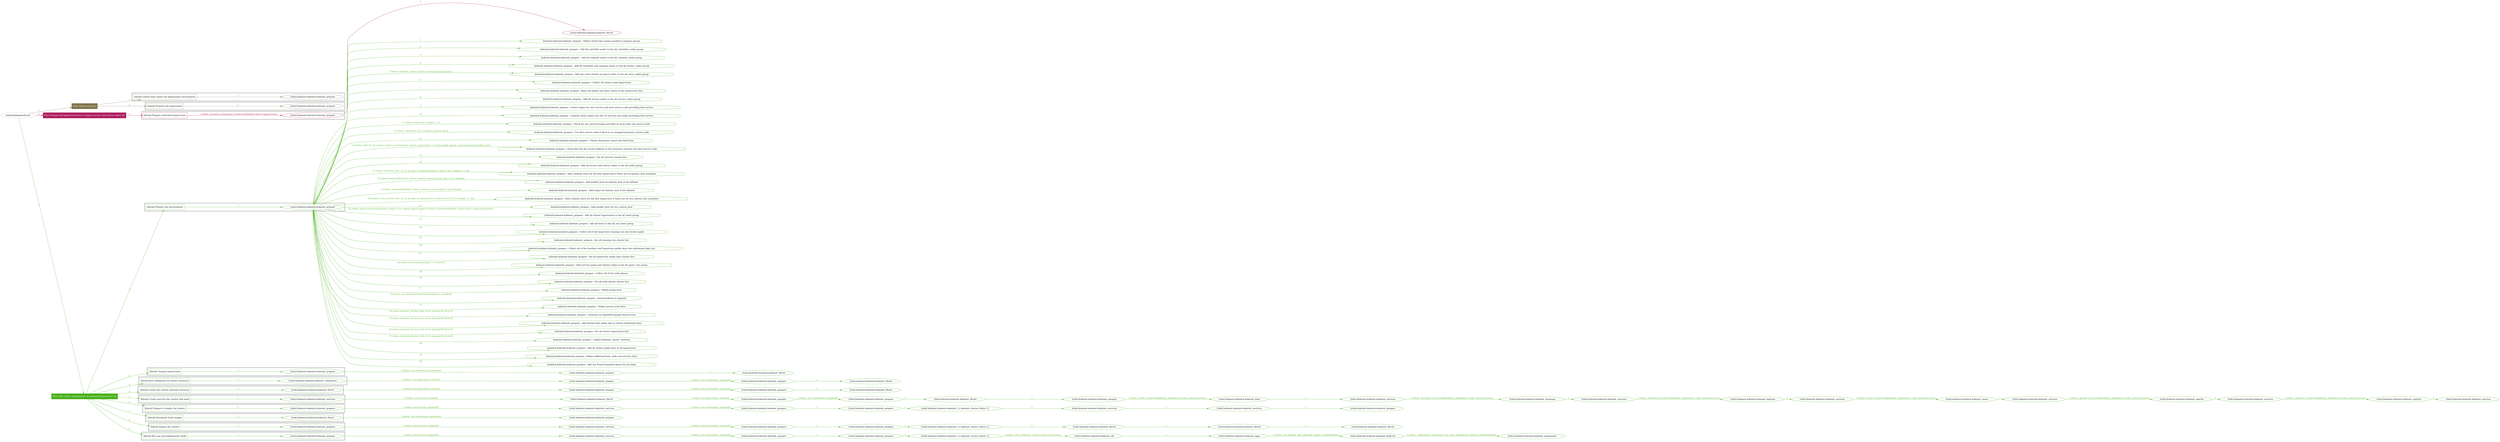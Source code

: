 digraph {
	graph [concentrate=true ordering=in rankdir=LR ratio=fill]
	edge [esep=5 sep=10]
	"kubeinit/playbook.yml" [id=root_node style=dotted]
	play_dcdd628c [label="Play: Initial setup (1)" color="#80754c" fontcolor="#ffffff" id=play_dcdd628c shape=box style=filled tooltip=localhost]
	"kubeinit/playbook.yml" -> play_dcdd628c [label="1 " color="#80754c" fontcolor="#80754c" id=edge_66a5ddce labeltooltip="1 " tooltip="1 "]
	subgraph "kubeinit.kubeinit.kubeinit_prepare" {
		role_a33c46c7 [label="[role] kubeinit.kubeinit.kubeinit_prepare" color="#80754c" id=role_a33c46c7 tooltip="kubeinit.kubeinit.kubeinit_prepare"]
	}
	subgraph "kubeinit.kubeinit.kubeinit_prepare" {
		role_0c785e94 [label="[role] kubeinit.kubeinit.kubeinit_prepare" color="#80754c" id=role_0c785e94 tooltip="kubeinit.kubeinit.kubeinit_prepare"]
	}
	subgraph "Play: Initial setup (1)" {
		play_dcdd628c -> block_cca35cfe [label=1 color="#80754c" fontcolor="#80754c" id=edge_d2448743 labeltooltip=1 tooltip=1]
		subgraph cluster_block_cca35cfe {
			block_cca35cfe [label="[block] Gather facts about the deployment environment" color="#80754c" id=block_cca35cfe labeltooltip="Gather facts about the deployment environment" shape=box tooltip="Gather facts about the deployment environment"]
			block_cca35cfe -> role_a33c46c7 [label="1 " color="#80754c" fontcolor="#80754c" id=edge_255426d6 labeltooltip="1 " tooltip="1 "]
		}
		play_dcdd628c -> block_a2a7bdd0 [label=2 color="#80754c" fontcolor="#80754c" id=edge_4f6fa334 labeltooltip=2 tooltip=2]
		subgraph cluster_block_a2a7bdd0 {
			block_a2a7bdd0 [label="[block] Prepare the hypervisors" color="#80754c" id=block_a2a7bdd0 labeltooltip="Prepare the hypervisors" shape=box tooltip="Prepare the hypervisors"]
			block_a2a7bdd0 -> role_0c785e94 [label="1 " color="#80754c" fontcolor="#80754c" id=edge_b4776a0e labeltooltip="1 " tooltip="1 "]
		}
	}
	play_3dab8f08 [label="Play: Prepare all hypervisor hosts to deploy service and cluster nodes (0)" color="#ad1f60" fontcolor="#ffffff" id=play_3dab8f08 shape=box style=filled tooltip="Play: Prepare all hypervisor hosts to deploy service and cluster nodes (0)"]
	"kubeinit/playbook.yml" -> play_3dab8f08 [label="2 " color="#ad1f60" fontcolor="#ad1f60" id=edge_dde4b1e1 labeltooltip="2 " tooltip="2 "]
	subgraph "kubeinit.kubeinit.kubeinit_libvirt" {
		role_0b955f4f [label="[role] kubeinit.kubeinit.kubeinit_libvirt" color="#ad1f60" id=role_0b955f4f tooltip="kubeinit.kubeinit.kubeinit_libvirt"]
	}
	subgraph "kubeinit.kubeinit.kubeinit_prepare" {
		role_7b2791ff [label="[role] kubeinit.kubeinit.kubeinit_prepare" color="#ad1f60" id=role_7b2791ff tooltip="kubeinit.kubeinit.kubeinit_prepare"]
		role_7b2791ff -> role_0b955f4f [label="1 " color="#ad1f60" fontcolor="#ad1f60" id=edge_599f781a labeltooltip="1 " tooltip="1 "]
	}
	subgraph "Play: Prepare all hypervisor hosts to deploy service and cluster nodes (0)" {
		play_3dab8f08 -> block_3e6c2fcc [label=1 color="#ad1f60" fontcolor="#ad1f60" id=edge_a3a2afa4 labeltooltip=1 tooltip=1]
		subgraph cluster_block_3e6c2fcc {
			block_3e6c2fcc [label="[block] Prepare individual hypervisors" color="#ad1f60" id=block_3e6c2fcc labeltooltip="Prepare individual hypervisors" shape=box tooltip="Prepare individual hypervisors"]
			block_3e6c2fcc -> role_7b2791ff [label="1 [when: inventory_hostname in hostvars['kubeinit-facts'].hypervisors]" color="#ad1f60" fontcolor="#ad1f60" id=edge_c8b4cb9d labeltooltip="1 [when: inventory_hostname in hostvars['kubeinit-facts'].hypervisors]" tooltip="1 [when: inventory_hostname in hostvars['kubeinit-facts'].hypervisors]"]
		}
	}
	play_48b4b003 [label="Play: Run cluster deployment on prepared hypervisors (1)" color="#49b11b" fontcolor="#ffffff" id=play_48b4b003 shape=box style=filled tooltip=localhost]
	"kubeinit/playbook.yml" -> play_48b4b003 [label="3 " color="#49b11b" fontcolor="#49b11b" id=edge_bbe6ecb4 labeltooltip="3 " tooltip="3 "]
	subgraph "kubeinit.kubeinit.kubeinit_prepare" {
		role_3467a27b [label="[role] kubeinit.kubeinit.kubeinit_prepare" color="#49b11b" id=role_3467a27b tooltip="kubeinit.kubeinit.kubeinit_prepare"]
		task_be775d41 [label="kubeinit.kubeinit.kubeinit_prepare : Define cluster fact names needed to prepare groups" color="#49b11b" id=task_be775d41 shape=octagon tooltip="kubeinit.kubeinit.kubeinit_prepare : Define cluster fact names needed to prepare groups"]
		role_3467a27b -> task_be775d41 [label="1 " color="#49b11b" fontcolor="#49b11b" id=edge_9d33d0b6 labeltooltip="1 " tooltip="1 "]
		task_080dca58 [label="kubeinit.kubeinit.kubeinit_prepare : Add all controller nodes to the all_controller_nodes group" color="#49b11b" id=task_080dca58 shape=octagon tooltip="kubeinit.kubeinit.kubeinit_prepare : Add all controller nodes to the all_controller_nodes group"]
		role_3467a27b -> task_080dca58 [label="2 " color="#49b11b" fontcolor="#49b11b" id=edge_0a0da0d2 labeltooltip="2 " tooltip="2 "]
		task_48c9b032 [label="kubeinit.kubeinit.kubeinit_prepare : Add all compute nodes to the all_compute_nodes group" color="#49b11b" id=task_48c9b032 shape=octagon tooltip="kubeinit.kubeinit.kubeinit_prepare : Add all compute nodes to the all_compute_nodes group"]
		role_3467a27b -> task_48c9b032 [label="3 " color="#49b11b" fontcolor="#49b11b" id=edge_69bf6318 labeltooltip="3 " tooltip="3 "]
		task_2d8eb40b [label="kubeinit.kubeinit.kubeinit_prepare : Add all controller and compute nodes to the all_cluster_nodes group" color="#49b11b" id=task_2d8eb40b shape=octagon tooltip="kubeinit.kubeinit.kubeinit_prepare : Add all controller and compute nodes to the all_cluster_nodes group"]
		role_3467a27b -> task_2d8eb40b [label="4 " color="#49b11b" fontcolor="#49b11b" id=edge_e7933e10 labeltooltip="4 " tooltip="4 "]
		task_67c2e984 [label="kubeinit.kubeinit.kubeinit_prepare : Add any extra cluster vm guest nodes to the all_extra_nodes group" color="#49b11b" id=task_67c2e984 shape=octagon tooltip="kubeinit.kubeinit.kubeinit_prepare : Add any extra cluster vm guest nodes to the all_extra_nodes group"]
		role_3467a27b -> task_67c2e984 [label="5 [when: kubeinit_cluster_distro in hostvars[item].distro]" color="#49b11b" fontcolor="#49b11b" id=edge_41c36464 labeltooltip="5 [when: kubeinit_cluster_distro in hostvars[item].distro]" tooltip="5 [when: kubeinit_cluster_distro in hostvars[item].distro]"]
		task_215b2009 [label="kubeinit.kubeinit.kubeinit_prepare : Collect all cluster node hypervisors" color="#49b11b" id=task_215b2009 shape=octagon tooltip="kubeinit.kubeinit.kubeinit_prepare : Collect all cluster node hypervisors"]
		role_3467a27b -> task_215b2009 [label="6 " color="#49b11b" fontcolor="#49b11b" id=edge_9d6e997a labeltooltip="6 " tooltip="6 "]
		task_012c35e1 [label="kubeinit.kubeinit.kubeinit_prepare : Show the before and after values of the hypervisors fact" color="#49b11b" id=task_012c35e1 shape=octagon tooltip="kubeinit.kubeinit.kubeinit_prepare : Show the before and after values of the hypervisors fact"]
		role_3467a27b -> task_012c35e1 [label="7 " color="#49b11b" fontcolor="#49b11b" id=edge_5bb3b86f labeltooltip="7 " tooltip="7 "]
		task_bf0be96f [label="kubeinit.kubeinit.kubeinit_prepare : Add all service nodes to the all_service_nodes group" color="#49b11b" id=task_bf0be96f shape=octagon tooltip="kubeinit.kubeinit.kubeinit_prepare : Add all service nodes to the all_service_nodes group"]
		role_3467a27b -> task_bf0be96f [label="8 " color="#49b11b" fontcolor="#49b11b" id=edge_7aadfbe7 labeltooltip="8 " tooltip="8 "]
		task_0ec02383 [label="kubeinit.kubeinit.kubeinit_prepare : Create tuples for each service and each service node providing that service" color="#49b11b" id=task_0ec02383 shape=octagon tooltip="kubeinit.kubeinit.kubeinit_prepare : Create tuples for each service and each service node providing that service"]
		role_3467a27b -> task_0ec02383 [label="9 " color="#49b11b" fontcolor="#49b11b" id=edge_53e370b0 labeltooltip="9 " tooltip="9 "]
		task_a6dee840 [label="kubeinit.kubeinit.kubeinit_prepare : Combine those tuples into dict of services and nodes providing that service" color="#49b11b" id=task_a6dee840 shape=octagon tooltip="kubeinit.kubeinit.kubeinit_prepare : Combine those tuples into dict of services and nodes providing that service"]
		role_3467a27b -> task_a6dee840 [label="10 " color="#49b11b" fontcolor="#49b11b" id=edge_1c5dcc54 labeltooltip="10 " tooltip="10 "]
		task_80617392 [label="kubeinit.kubeinit.kubeinit_prepare : Check for any services being provided on more than one service node" color="#49b11b" id=task_80617392 shape=octagon tooltip="kubeinit.kubeinit.kubeinit_prepare : Check for any services being provided on more than one service node"]
		role_3467a27b -> task_80617392 [label="11 [when: item.value | length > 1]" color="#49b11b" fontcolor="#49b11b" id=edge_322d5b8d labeltooltip="11 [when: item.value | length > 1]" tooltip="11 [when: item.value | length > 1]"]
		task_3bd2c963 [label="kubeinit.kubeinit.kubeinit_prepare : Use first service node if there is no assigned provision service node" color="#49b11b" id=task_3bd2c963 shape=octagon tooltip="kubeinit.kubeinit.kubeinit_prepare : Use first service node if there is no assigned provision service node"]
		role_3467a27b -> task_3bd2c963 [label="12 [when: 'provision' not in cluster_services_dict]" color="#49b11b" fontcolor="#49b11b" id=edge_88941b56 labeltooltip="12 [when: 'provision' not in cluster_services_dict]" tooltip="12 [when: 'provision' not in cluster_services_dict]"]
		task_6767fbed [label="kubeinit.kubeinit.kubeinit_prepare : Flatten dictionary values into final form" color="#49b11b" id=task_6767fbed shape=octagon tooltip="kubeinit.kubeinit.kubeinit_prepare : Flatten dictionary values into final form"]
		role_3467a27b -> task_6767fbed [label="13 " color="#49b11b" fontcolor="#49b11b" id=edge_1f4a35e7 labeltooltip="13 " tooltip="13 "]
		task_bef728f0 [label="kubeinit.kubeinit.kubeinit_prepare : Check that the dns server address in the inventory matches the bind service node" color="#49b11b" id=task_bef728f0 shape=octagon tooltip="kubeinit.kubeinit.kubeinit_prepare : Check that the dns server address in the inventory matches the bind service node"]
		role_3467a27b -> task_bef728f0 [label="14 [when: 'bind' in all_cluster_services and kubeinit_cluster_nameserver != hostvars[all_cluster_services['bind']].ansible_host]" color="#49b11b" fontcolor="#49b11b" id=edge_9f1208a9 labeltooltip="14 [when: 'bind' in all_cluster_services and kubeinit_cluster_nameserver != hostvars[all_cluster_services['bind']].ansible_host]" tooltip="14 [when: 'bind' in all_cluster_services and kubeinit_cluster_nameserver != hostvars[all_cluster_services['bind']].ansible_host]"]
		task_a9e8a3c9 [label="kubeinit.kubeinit.kubeinit_prepare : Set all services cluster fact" color="#49b11b" id=task_a9e8a3c9 shape=octagon tooltip="kubeinit.kubeinit.kubeinit_prepare : Set all services cluster fact"]
		role_3467a27b -> task_a9e8a3c9 [label="15 " color="#49b11b" fontcolor="#49b11b" id=edge_41f0752e labeltooltip="15 " tooltip="15 "]
		task_c615449f [label="kubeinit.kubeinit.kubeinit_prepare : Add all service and cluster nodes to the all_nodes group" color="#49b11b" id=task_c615449f shape=octagon tooltip="kubeinit.kubeinit.kubeinit_prepare : Add all service and cluster nodes to the all_nodes group"]
		role_3467a27b -> task_c615449f [label="16 " color="#49b11b" fontcolor="#49b11b" id=edge_c5e6b285 labeltooltip="16 " tooltip="16 "]
		task_e356ba6c [label="kubeinit.kubeinit.kubeinit_prepare : Add a default entry for the first hypervisor if there are no bastion_host members" color="#49b11b" id=task_e356ba6c shape=octagon tooltip="kubeinit.kubeinit.kubeinit_prepare : Add a default entry for the first hypervisor if there are no bastion_host members"]
		role_3467a27b -> task_e356ba6c [label="17 [when: ('bastion_host' not in groups) or ((groups['bastion_host'] | list | length) == 0)]" color="#49b11b" fontcolor="#49b11b" id=edge_5b25644e labeltooltip="17 [when: ('bastion_host' not in groups) or ((groups['bastion_host'] | list | length) == 0)]" tooltip="17 [when: ('bastion_host' not in groups) or ((groups['bastion_host'] | list | length) == 0)]"]
		task_45180214 [label="kubeinit.kubeinit.kubeinit_prepare : Add ansible_host for bastion_host if not defined" color="#49b11b" id=task_45180214 shape=octagon tooltip="kubeinit.kubeinit.kubeinit_prepare : Add ansible_host for bastion_host if not defined"]
		role_3467a27b -> task_45180214 [label="18 [when: hostvars[kubeinit_cluster_bastion_name].ansible_host is not defined]" color="#49b11b" fontcolor="#49b11b" id=edge_4e496fe8 labeltooltip="18 [when: hostvars[kubeinit_cluster_bastion_name].ansible_host is not defined]" tooltip="18 [when: hostvars[kubeinit_cluster_bastion_name].ansible_host is not defined]"]
		task_e6abec6d [label="kubeinit.kubeinit.kubeinit_prepare : Add target for bastion_host if not defined" color="#49b11b" id=task_e6abec6d shape=octagon tooltip="kubeinit.kubeinit.kubeinit_prepare : Add target for bastion_host if not defined"]
		role_3467a27b -> task_e6abec6d [label="19 [when: hostvars[kubeinit_cluster_bastion_name].target is not defined]" color="#49b11b" fontcolor="#49b11b" id=edge_15fc5a93 labeltooltip="19 [when: hostvars[kubeinit_cluster_bastion_name].target is not defined]" tooltip="19 [when: hostvars[kubeinit_cluster_bastion_name].target is not defined]"]
		task_d58ce3b5 [label="kubeinit.kubeinit.kubeinit_prepare : Add a default entry for the first hypervisor if there are no ovn_central_host members" color="#49b11b" id=task_d58ce3b5 shape=octagon tooltip="kubeinit.kubeinit.kubeinit_prepare : Add a default entry for the first hypervisor if there are no ovn_central_host members"]
		role_3467a27b -> task_d58ce3b5 [label="20 [when: ('ovn_central_host' not in groups) or ((groups['ovn_central_host'] | list | length) == 0)]" color="#49b11b" fontcolor="#49b11b" id=edge_71b2e3d4 labeltooltip="20 [when: ('ovn_central_host' not in groups) or ((groups['ovn_central_host'] | list | length) == 0)]" tooltip="20 [when: ('ovn_central_host' not in groups) or ((groups['ovn_central_host'] | list | length) == 0)]"]
		task_29517562 [label="kubeinit.kubeinit.kubeinit_prepare : Add ansible_host for ovn_central_host" color="#49b11b" id=task_29517562 shape=octagon tooltip="kubeinit.kubeinit.kubeinit_prepare : Add ansible_host for ovn_central_host"]
		role_3467a27b -> task_29517562 [label="21 " color="#49b11b" fontcolor="#49b11b" id=edge_d37b8e6d labeltooltip="21 " tooltip="21 "]
		task_858855a5 [label="kubeinit.kubeinit.kubeinit_prepare : Add all cluster hypervisors to the all_hosts group" color="#49b11b" id=task_858855a5 shape=octagon tooltip="kubeinit.kubeinit.kubeinit_prepare : Add all cluster hypervisors to the all_hosts group"]
		role_3467a27b -> task_858855a5 [label="22 [when: item in hostvars[kubeinit_cluster_ovn_central_name].target or item in hostvars[kubeinit_cluster_facts_name].hypervisors
]" color="#49b11b" fontcolor="#49b11b" id=edge_77d7bca8 labeltooltip="22 [when: item in hostvars[kubeinit_cluster_ovn_central_name].target or item in hostvars[kubeinit_cluster_facts_name].hypervisors
]" tooltip="22 [when: item in hostvars[kubeinit_cluster_ovn_central_name].target or item in hostvars[kubeinit_cluster_facts_name].hypervisors
]"]
		task_9bcfc77b [label="kubeinit.kubeinit.kubeinit_prepare : Add all hosts to the all_ovn_hosts group" color="#49b11b" id=task_9bcfc77b shape=octagon tooltip="kubeinit.kubeinit.kubeinit_prepare : Add all hosts to the all_ovn_hosts group"]
		role_3467a27b -> task_9bcfc77b [label="23 " color="#49b11b" fontcolor="#49b11b" id=edge_0cdf0df1 labeltooltip="23 " tooltip="23 "]
		task_61fb019f [label="kubeinit.kubeinit.kubeinit_prepare : Collect all of the hypervisor running vms into hv/vm tuples" color="#49b11b" id=task_61fb019f shape=octagon tooltip="kubeinit.kubeinit.kubeinit_prepare : Collect all of the hypervisor running vms into hv/vm tuples"]
		role_3467a27b -> task_61fb019f [label="24 " color="#49b11b" fontcolor="#49b11b" id=edge_cd005479 labeltooltip="24 " tooltip="24 "]
		task_5f75d2f3 [label="kubeinit.kubeinit.kubeinit_prepare : Set all running vms cluster fact" color="#49b11b" id=task_5f75d2f3 shape=octagon tooltip="kubeinit.kubeinit.kubeinit_prepare : Set all running vms cluster fact"]
		role_3467a27b -> task_5f75d2f3 [label="25 " color="#49b11b" fontcolor="#49b11b" id=edge_5b6fc6b7 labeltooltip="25 " tooltip="25 "]
		task_dd46e2c7 [label="kubeinit.kubeinit.kubeinit_prepare : Collect all of the localhost and hypervisor public keys into authorized_keys list" color="#49b11b" id=task_dd46e2c7 shape=octagon tooltip="kubeinit.kubeinit.kubeinit_prepare : Collect all of the localhost and hypervisor public keys into authorized_keys list"]
		role_3467a27b -> task_dd46e2c7 [label="26 " color="#49b11b" fontcolor="#49b11b" id=edge_e2202b8b labeltooltip="26 " tooltip="26 "]
		task_4277c9c2 [label="kubeinit.kubeinit.kubeinit_prepare : Set all hypervisor public keys cluster fact" color="#49b11b" id=task_4277c9c2 shape=octagon tooltip="kubeinit.kubeinit.kubeinit_prepare : Set all hypervisor public keys cluster fact"]
		role_3467a27b -> task_4277c9c2 [label="27 " color="#49b11b" fontcolor="#49b11b" id=edge_a4aa0baa labeltooltip="27 " tooltip="27 "]
		task_1b33cfd5 [label="kubeinit.kubeinit.kubeinit_prepare : Add services guest and cluster nodes to the all_guest_vms group" color="#49b11b" id=task_1b33cfd5 shape=octagon tooltip="kubeinit.kubeinit.kubeinit_prepare : Add services guest and cluster nodes to the all_guest_vms group"]
		role_3467a27b -> task_1b33cfd5 [label="28 [when: hostvars[item].type == 'virtual']" color="#49b11b" fontcolor="#49b11b" id=edge_b962fda7 labeltooltip="28 [when: hostvars[item].type == 'virtual']" tooltip="28 [when: hostvars[item].type == 'virtual']"]
		task_9e9808c1 [label="kubeinit.kubeinit.kubeinit_prepare : Collect all of the node aliases" color="#49b11b" id=task_9e9808c1 shape=octagon tooltip="kubeinit.kubeinit.kubeinit_prepare : Collect all of the node aliases"]
		role_3467a27b -> task_9e9808c1 [label="29 " color="#49b11b" fontcolor="#49b11b" id=edge_87055274 labeltooltip="29 " tooltip="29 "]
		task_ce6b4966 [label="kubeinit.kubeinit.kubeinit_prepare : Set all node aliases cluster fact" color="#49b11b" id=task_ce6b4966 shape=octagon tooltip="kubeinit.kubeinit.kubeinit_prepare : Set all node aliases cluster fact"]
		role_3467a27b -> task_ce6b4966 [label="30 " color="#49b11b" fontcolor="#49b11b" id=edge_a1e23250 labeltooltip="30 " tooltip="30 "]
		task_7ee611cf [label="kubeinit.kubeinit.kubeinit_prepare : Define group facts" color="#49b11b" id=task_7ee611cf shape=octagon tooltip="kubeinit.kubeinit.kubeinit_prepare : Define group facts"]
		role_3467a27b -> task_7ee611cf [label="31 " color="#49b11b" fontcolor="#49b11b" id=edge_baf18096 labeltooltip="31 " tooltip="31 "]
		task_bf871e77 [label="kubeinit.kubeinit.kubeinit_prepare : Install podman if required" color="#49b11b" id=task_bf871e77 shape=octagon tooltip="kubeinit.kubeinit.kubeinit_prepare : Install podman if required"]
		role_3467a27b -> task_bf871e77 [label="32 [when: not hostvars['localhost'].podman_is_installed]" color="#49b11b" fontcolor="#49b11b" id=edge_46cd0902 labeltooltip="32 [when: not hostvars['localhost'].podman_is_installed]" tooltip="32 [when: not hostvars['localhost'].podman_is_installed]"]
		task_14498490 [label="kubeinit.kubeinit.kubeinit_prepare : Define service node facts" color="#49b11b" id=task_14498490 shape=octagon tooltip="kubeinit.kubeinit.kubeinit_prepare : Define service node facts"]
		role_3467a27b -> task_14498490 [label="33 " color="#49b11b" fontcolor="#49b11b" id=edge_0b54f2dd labeltooltip="33 " tooltip="33 "]
		task_443ccd4d [label="kubeinit.kubeinit.kubeinit_prepare : Generate an OpenSSH keypair bastion host" color="#49b11b" id=task_443ccd4d shape=octagon tooltip="kubeinit.kubeinit.kubeinit_prepare : Generate an OpenSSH keypair bastion host"]
		role_3467a27b -> task_443ccd4d [label="34 [when: kubeinit_bastion_host not in groups['all_hosts']]" color="#49b11b" fontcolor="#49b11b" id=edge_83981d53 labeltooltip="34 [when: kubeinit_bastion_host not in groups['all_hosts']]" tooltip="34 [when: kubeinit_bastion_host not in groups['all_hosts']]"]
		task_e897382c [label="kubeinit.kubeinit.kubeinit_prepare : Add bastion host public key to cluster authorized_keys" color="#49b11b" id=task_e897382c shape=octagon tooltip="kubeinit.kubeinit.kubeinit_prepare : Add bastion host public key to cluster authorized_keys"]
		role_3467a27b -> task_e897382c [label="35 [when: kubeinit_bastion_host not in groups['all_hosts']]" color="#49b11b" fontcolor="#49b11b" id=edge_eacb156b labeltooltip="35 [when: kubeinit_bastion_host not in groups['all_hosts']]" tooltip="35 [when: kubeinit_bastion_host not in groups['all_hosts']]"]
		task_e0a43f3b [label="kubeinit.kubeinit.kubeinit_prepare : Set all cluster hypervisors fact" color="#49b11b" id=task_e0a43f3b shape=octagon tooltip="kubeinit.kubeinit.kubeinit_prepare : Set all cluster hypervisors fact"]
		role_3467a27b -> task_e0a43f3b [label="36 [when: kubeinit_bastion_host not in groups['all_hosts']]" color="#49b11b" fontcolor="#49b11b" id=edge_d14c3621 labeltooltip="36 [when: kubeinit_bastion_host not in groups['all_hosts']]" tooltip="36 [when: kubeinit_bastion_host not in groups['all_hosts']]"]
		task_e4074872 [label="kubeinit.kubeinit.kubeinit_prepare : Update kubeinit_cluster_hostvars" color="#49b11b" id=task_e4074872 shape=octagon tooltip="kubeinit.kubeinit.kubeinit_prepare : Update kubeinit_cluster_hostvars"]
		role_3467a27b -> task_e4074872 [label="37 [when: kubeinit_bastion_host not in groups['all_hosts']]" color="#49b11b" fontcolor="#49b11b" id=edge_5a0e2932 labeltooltip="37 [when: kubeinit_bastion_host not in groups['all_hosts']]" tooltip="37 [when: kubeinit_bastion_host not in groups['all_hosts']]"]
		task_0768ae98 [label="kubeinit.kubeinit.kubeinit_prepare : Add all cluster public keys to all hypervisors" color="#49b11b" id=task_0768ae98 shape=octagon tooltip="kubeinit.kubeinit.kubeinit_prepare : Add all cluster public keys to all hypervisors"]
		role_3467a27b -> task_0768ae98 [label="38 " color="#49b11b" fontcolor="#49b11b" id=edge_c5c1f64a labeltooltip="38 " tooltip="38 "]
		task_b7f20a40 [label="kubeinit.kubeinit.kubeinit_prepare : Define additional host, node and services facts" color="#49b11b" id=task_b7f20a40 shape=octagon tooltip="kubeinit.kubeinit.kubeinit_prepare : Define additional host, node and services facts"]
		role_3467a27b -> task_b7f20a40 [label="39 " color="#49b11b" fontcolor="#49b11b" id=edge_2519de56 labeltooltip="39 " tooltip="39 "]
		task_5ade853e [label="kubeinit.kubeinit.kubeinit_prepare : Add ssh ProxyCommand option for all nodes" color="#49b11b" id=task_5ade853e shape=octagon tooltip="kubeinit.kubeinit.kubeinit_prepare : Add ssh ProxyCommand option for all nodes"]
		role_3467a27b -> task_5ade853e [label="40 " color="#49b11b" fontcolor="#49b11b" id=edge_ad9d6b1a labeltooltip="40 " tooltip="40 "]
	}
	subgraph "kubeinit.kubeinit.kubeinit_libvirt" {
		role_6766ac40 [label="[role] kubeinit.kubeinit.kubeinit_libvirt" color="#49b11b" id=role_6766ac40 tooltip="kubeinit.kubeinit.kubeinit_libvirt"]
	}
	subgraph "kubeinit.kubeinit.kubeinit_prepare" {
		role_da9b3268 [label="[role] kubeinit.kubeinit.kubeinit_prepare" color="#49b11b" id=role_da9b3268 tooltip="kubeinit.kubeinit.kubeinit_prepare"]
		role_da9b3268 -> role_6766ac40 [label="1 " color="#49b11b" fontcolor="#49b11b" id=edge_36b1934e labeltooltip="1 " tooltip="1 "]
	}
	subgraph "kubeinit.kubeinit.kubeinit_prepare" {
		role_2f3ab2ca [label="[role] kubeinit.kubeinit.kubeinit_prepare" color="#49b11b" id=role_2f3ab2ca tooltip="kubeinit.kubeinit.kubeinit_prepare"]
		role_2f3ab2ca -> role_da9b3268 [label="1 [when: not environment_prepared]" color="#49b11b" fontcolor="#49b11b" id=edge_c4b3b10d labeltooltip="1 [when: not environment_prepared]" tooltip="1 [when: not environment_prepared]"]
	}
	subgraph "kubeinit.kubeinit.kubeinit_libvirt" {
		role_4ecd85cb [label="[role] kubeinit.kubeinit.kubeinit_libvirt" color="#49b11b" id=role_4ecd85cb tooltip="kubeinit.kubeinit.kubeinit_libvirt"]
	}
	subgraph "kubeinit.kubeinit.kubeinit_prepare" {
		role_7e95d6d2 [label="[role] kubeinit.kubeinit.kubeinit_prepare" color="#49b11b" id=role_7e95d6d2 tooltip="kubeinit.kubeinit.kubeinit_prepare"]
		role_7e95d6d2 -> role_4ecd85cb [label="1 " color="#49b11b" fontcolor="#49b11b" id=edge_d5c79502 labeltooltip="1 " tooltip="1 "]
	}
	subgraph "kubeinit.kubeinit.kubeinit_prepare" {
		role_7390d4e7 [label="[role] kubeinit.kubeinit.kubeinit_prepare" color="#49b11b" id=role_7390d4e7 tooltip="kubeinit.kubeinit.kubeinit_prepare"]
		role_7390d4e7 -> role_7e95d6d2 [label="1 [when: not environment_prepared]" color="#49b11b" fontcolor="#49b11b" id=edge_c3af9465 labeltooltip="1 [when: not environment_prepared]" tooltip="1 [when: not environment_prepared]"]
	}
	subgraph "kubeinit.kubeinit.kubeinit_validations" {
		role_00423fdb [label="[role] kubeinit.kubeinit.kubeinit_validations" color="#49b11b" id=role_00423fdb tooltip="kubeinit.kubeinit.kubeinit_validations"]
		role_00423fdb -> role_7390d4e7 [label="1 [when: not hypervisors_cleaned]" color="#49b11b" fontcolor="#49b11b" id=edge_98aa5466 labeltooltip="1 [when: not hypervisors_cleaned]" tooltip="1 [when: not hypervisors_cleaned]"]
	}
	subgraph "kubeinit.kubeinit.kubeinit_libvirt" {
		role_12521327 [label="[role] kubeinit.kubeinit.kubeinit_libvirt" color="#49b11b" id=role_12521327 tooltip="kubeinit.kubeinit.kubeinit_libvirt"]
	}
	subgraph "kubeinit.kubeinit.kubeinit_prepare" {
		role_a8b8fb3c [label="[role] kubeinit.kubeinit.kubeinit_prepare" color="#49b11b" id=role_a8b8fb3c tooltip="kubeinit.kubeinit.kubeinit_prepare"]
		role_a8b8fb3c -> role_12521327 [label="1 " color="#49b11b" fontcolor="#49b11b" id=edge_b905645e labeltooltip="1 " tooltip="1 "]
	}
	subgraph "kubeinit.kubeinit.kubeinit_prepare" {
		role_82451902 [label="[role] kubeinit.kubeinit.kubeinit_prepare" color="#49b11b" id=role_82451902 tooltip="kubeinit.kubeinit.kubeinit_prepare"]
		role_82451902 -> role_a8b8fb3c [label="1 [when: not environment_prepared]" color="#49b11b" fontcolor="#49b11b" id=edge_09bf979e labeltooltip="1 [when: not environment_prepared]" tooltip="1 [when: not environment_prepared]"]
	}
	subgraph "kubeinit.kubeinit.kubeinit_libvirt" {
		role_f7d26897 [label="[role] kubeinit.kubeinit.kubeinit_libvirt" color="#49b11b" id=role_f7d26897 tooltip="kubeinit.kubeinit.kubeinit_libvirt"]
		role_f7d26897 -> role_82451902 [label="1 [when: not hypervisors_cleaned]" color="#49b11b" fontcolor="#49b11b" id=edge_13635849 labeltooltip="1 [when: not hypervisors_cleaned]" tooltip="1 [when: not hypervisors_cleaned]"]
	}
	subgraph "kubeinit.kubeinit.kubeinit_services" {
		role_4c7f9070 [label="[role] kubeinit.kubeinit.kubeinit_services" color="#49b11b" id=role_4c7f9070 tooltip="kubeinit.kubeinit.kubeinit_services"]
	}
	subgraph "kubeinit.kubeinit.kubeinit_registry" {
		role_d442aba2 [label="[role] kubeinit.kubeinit.kubeinit_registry" color="#49b11b" id=role_d442aba2 tooltip="kubeinit.kubeinit.kubeinit_registry"]
		role_d442aba2 -> role_4c7f9070 [label="1 " color="#49b11b" fontcolor="#49b11b" id=edge_12502fd8 labeltooltip="1 " tooltip="1 "]
	}
	subgraph "kubeinit.kubeinit.kubeinit_services" {
		role_020a32f5 [label="[role] kubeinit.kubeinit.kubeinit_services" color="#49b11b" id=role_020a32f5 tooltip="kubeinit.kubeinit.kubeinit_services"]
		role_020a32f5 -> role_d442aba2 [label="1 [when: 'registry' in hostvars[kubeinit_deployment_node_name].services]" color="#49b11b" fontcolor="#49b11b" id=edge_8f44cb69 labeltooltip="1 [when: 'registry' in hostvars[kubeinit_deployment_node_name].services]" tooltip="1 [when: 'registry' in hostvars[kubeinit_deployment_node_name].services]"]
	}
	subgraph "kubeinit.kubeinit.kubeinit_apache" {
		role_a5b6e631 [label="[role] kubeinit.kubeinit.kubeinit_apache" color="#49b11b" id=role_a5b6e631 tooltip="kubeinit.kubeinit.kubeinit_apache"]
		role_a5b6e631 -> role_020a32f5 [label="1 " color="#49b11b" fontcolor="#49b11b" id=edge_2096c935 labeltooltip="1 " tooltip="1 "]
	}
	subgraph "kubeinit.kubeinit.kubeinit_services" {
		role_79656e4e [label="[role] kubeinit.kubeinit.kubeinit_services" color="#49b11b" id=role_79656e4e tooltip="kubeinit.kubeinit.kubeinit_services"]
		role_79656e4e -> role_a5b6e631 [label="1 [when: 'apache' in hostvars[kubeinit_deployment_node_name].services]" color="#49b11b" fontcolor="#49b11b" id=edge_9550e214 labeltooltip="1 [when: 'apache' in hostvars[kubeinit_deployment_node_name].services]" tooltip="1 [when: 'apache' in hostvars[kubeinit_deployment_node_name].services]"]
	}
	subgraph "kubeinit.kubeinit.kubeinit_nexus" {
		role_3906f58d [label="[role] kubeinit.kubeinit.kubeinit_nexus" color="#49b11b" id=role_3906f58d tooltip="kubeinit.kubeinit.kubeinit_nexus"]
		role_3906f58d -> role_79656e4e [label="1 " color="#49b11b" fontcolor="#49b11b" id=edge_874b25a6 labeltooltip="1 " tooltip="1 "]
	}
	subgraph "kubeinit.kubeinit.kubeinit_services" {
		role_27073df4 [label="[role] kubeinit.kubeinit.kubeinit_services" color="#49b11b" id=role_27073df4 tooltip="kubeinit.kubeinit.kubeinit_services"]
		role_27073df4 -> role_3906f58d [label="1 [when: 'nexus' in hostvars[kubeinit_deployment_node_name].services]" color="#49b11b" fontcolor="#49b11b" id=edge_7ebfc4b4 labeltooltip="1 [when: 'nexus' in hostvars[kubeinit_deployment_node_name].services]" tooltip="1 [when: 'nexus' in hostvars[kubeinit_deployment_node_name].services]"]
	}
	subgraph "kubeinit.kubeinit.kubeinit_haproxy" {
		role_50d0d323 [label="[role] kubeinit.kubeinit.kubeinit_haproxy" color="#49b11b" id=role_50d0d323 tooltip="kubeinit.kubeinit.kubeinit_haproxy"]
		role_50d0d323 -> role_27073df4 [label="1 " color="#49b11b" fontcolor="#49b11b" id=edge_a2837c4a labeltooltip="1 " tooltip="1 "]
	}
	subgraph "kubeinit.kubeinit.kubeinit_services" {
		role_87c8563b [label="[role] kubeinit.kubeinit.kubeinit_services" color="#49b11b" id=role_87c8563b tooltip="kubeinit.kubeinit.kubeinit_services"]
		role_87c8563b -> role_50d0d323 [label="1 [when: 'haproxy' in hostvars[kubeinit_deployment_node_name].services]" color="#49b11b" fontcolor="#49b11b" id=edge_2d671d32 labeltooltip="1 [when: 'haproxy' in hostvars[kubeinit_deployment_node_name].services]" tooltip="1 [when: 'haproxy' in hostvars[kubeinit_deployment_node_name].services]"]
	}
	subgraph "kubeinit.kubeinit.kubeinit_dnsmasq" {
		role_e1fced89 [label="[role] kubeinit.kubeinit.kubeinit_dnsmasq" color="#49b11b" id=role_e1fced89 tooltip="kubeinit.kubeinit.kubeinit_dnsmasq"]
		role_e1fced89 -> role_87c8563b [label="1 " color="#49b11b" fontcolor="#49b11b" id=edge_dda56fb6 labeltooltip="1 " tooltip="1 "]
	}
	subgraph "kubeinit.kubeinit.kubeinit_services" {
		role_b84a7163 [label="[role] kubeinit.kubeinit.kubeinit_services" color="#49b11b" id=role_b84a7163 tooltip="kubeinit.kubeinit.kubeinit_services"]
		role_b84a7163 -> role_e1fced89 [label="1 [when: 'dnsmasq' in hostvars[kubeinit_deployment_node_name].services]" color="#49b11b" fontcolor="#49b11b" id=edge_9b830360 labeltooltip="1 [when: 'dnsmasq' in hostvars[kubeinit_deployment_node_name].services]" tooltip="1 [when: 'dnsmasq' in hostvars[kubeinit_deployment_node_name].services]"]
	}
	subgraph "kubeinit.kubeinit.kubeinit_bind" {
		role_f51efcb5 [label="[role] kubeinit.kubeinit.kubeinit_bind" color="#49b11b" id=role_f51efcb5 tooltip="kubeinit.kubeinit.kubeinit_bind"]
		role_f51efcb5 -> role_b84a7163 [label="1 " color="#49b11b" fontcolor="#49b11b" id=edge_4f530b70 labeltooltip="1 " tooltip="1 "]
	}
	subgraph "kubeinit.kubeinit.kubeinit_prepare" {
		role_883db712 [label="[role] kubeinit.kubeinit.kubeinit_prepare" color="#49b11b" id=role_883db712 tooltip="kubeinit.kubeinit.kubeinit_prepare"]
		role_883db712 -> role_f51efcb5 [label="1 [when: 'bind' in hostvars[kubeinit_deployment_node_name].services]" color="#49b11b" fontcolor="#49b11b" id=edge_00b55503 labeltooltip="1 [when: 'bind' in hostvars[kubeinit_deployment_node_name].services]" tooltip="1 [when: 'bind' in hostvars[kubeinit_deployment_node_name].services]"]
	}
	subgraph "kubeinit.kubeinit.kubeinit_libvirt" {
		role_e203ecf2 [label="[role] kubeinit.kubeinit.kubeinit_libvirt" color="#49b11b" id=role_e203ecf2 tooltip="kubeinit.kubeinit.kubeinit_libvirt"]
		role_e203ecf2 -> role_883db712 [label="1 " color="#49b11b" fontcolor="#49b11b" id=edge_ba28af76 labeltooltip="1 " tooltip="1 "]
	}
	subgraph "kubeinit.kubeinit.kubeinit_prepare" {
		role_c1baba21 [label="[role] kubeinit.kubeinit.kubeinit_prepare" color="#49b11b" id=role_c1baba21 tooltip="kubeinit.kubeinit.kubeinit_prepare"]
		role_c1baba21 -> role_e203ecf2 [label="1 " color="#49b11b" fontcolor="#49b11b" id=edge_43ffa392 labeltooltip="1 " tooltip="1 "]
	}
	subgraph "kubeinit.kubeinit.kubeinit_prepare" {
		role_944e60f9 [label="[role] kubeinit.kubeinit.kubeinit_prepare" color="#49b11b" id=role_944e60f9 tooltip="kubeinit.kubeinit.kubeinit_prepare"]
		role_944e60f9 -> role_c1baba21 [label="1 [when: not environment_prepared]" color="#49b11b" fontcolor="#49b11b" id=edge_9a8a6e24 labeltooltip="1 [when: not environment_prepared]" tooltip="1 [when: not environment_prepared]"]
	}
	subgraph "kubeinit.kubeinit.kubeinit_libvirt" {
		role_76414f1d [label="[role] kubeinit.kubeinit.kubeinit_libvirt" color="#49b11b" id=role_76414f1d tooltip="kubeinit.kubeinit.kubeinit_libvirt"]
		role_76414f1d -> role_944e60f9 [label="1 [when: not hypervisors_cleaned]" color="#49b11b" fontcolor="#49b11b" id=edge_bfdbbf05 labeltooltip="1 [when: not hypervisors_cleaned]" tooltip="1 [when: not hypervisors_cleaned]"]
	}
	subgraph "kubeinit.kubeinit.kubeinit_services" {
		role_ff214e2e [label="[role] kubeinit.kubeinit.kubeinit_services" color="#49b11b" id=role_ff214e2e tooltip="kubeinit.kubeinit.kubeinit_services"]
		role_ff214e2e -> role_76414f1d [label="1 [when: not network_created]" color="#49b11b" fontcolor="#49b11b" id=edge_8289b444 labeltooltip="1 [when: not network_created]" tooltip="1 [when: not network_created]"]
	}
	subgraph "kubeinit.kubeinit.kubeinit_prepare" {
		role_24aea5f3 [label="[role] kubeinit.kubeinit.kubeinit_prepare" color="#49b11b" id=role_24aea5f3 tooltip="kubeinit.kubeinit.kubeinit_prepare"]
	}
	subgraph "kubeinit.kubeinit.kubeinit_services" {
		role_6fb41524 [label="[role] kubeinit.kubeinit.kubeinit_services" color="#49b11b" id=role_6fb41524 tooltip="kubeinit.kubeinit.kubeinit_services"]
		role_6fb41524 -> role_24aea5f3 [label="1 " color="#49b11b" fontcolor="#49b11b" id=edge_f85c9047 labeltooltip="1 " tooltip="1 "]
	}
	subgraph "kubeinit.kubeinit.kubeinit_services" {
		role_86e557c1 [label="[role] kubeinit.kubeinit.kubeinit_services" color="#49b11b" id=role_86e557c1 tooltip="kubeinit.kubeinit.kubeinit_services"]
		role_86e557c1 -> role_6fb41524 [label="1 " color="#49b11b" fontcolor="#49b11b" id=edge_736146ae labeltooltip="1 " tooltip="1 "]
	}
	subgraph "kubeinit.kubeinit.kubeinit_{{ kubeinit_cluster_distro }}" {
		role_be39bb07 [label="[role] kubeinit.kubeinit.kubeinit_{{ kubeinit_cluster_distro }}" color="#49b11b" id=role_be39bb07 tooltip="kubeinit.kubeinit.kubeinit_{{ kubeinit_cluster_distro }}"]
		role_be39bb07 -> role_86e557c1 [label="1 " color="#49b11b" fontcolor="#49b11b" id=edge_49fac3c4 labeltooltip="1 " tooltip="1 "]
	}
	subgraph "kubeinit.kubeinit.kubeinit_prepare" {
		role_cafde836 [label="[role] kubeinit.kubeinit.kubeinit_prepare" color="#49b11b" id=role_cafde836 tooltip="kubeinit.kubeinit.kubeinit_prepare"]
		role_cafde836 -> role_be39bb07 [label="1 " color="#49b11b" fontcolor="#49b11b" id=edge_0864b6a8 labeltooltip="1 " tooltip="1 "]
	}
	subgraph "kubeinit.kubeinit.kubeinit_prepare" {
		role_50987f53 [label="[role] kubeinit.kubeinit.kubeinit_prepare" color="#49b11b" id=role_50987f53 tooltip="kubeinit.kubeinit.kubeinit_prepare"]
		role_50987f53 -> role_cafde836 [label="1 " color="#49b11b" fontcolor="#49b11b" id=edge_e12daac1 labeltooltip="1 " tooltip="1 "]
	}
	subgraph "kubeinit.kubeinit.kubeinit_services" {
		role_d08f6554 [label="[role] kubeinit.kubeinit.kubeinit_services" color="#49b11b" id=role_d08f6554 tooltip="kubeinit.kubeinit.kubeinit_services"]
		role_d08f6554 -> role_50987f53 [label="1 [when: not environment_prepared]" color="#49b11b" fontcolor="#49b11b" id=edge_d6f6f909 labeltooltip="1 [when: not environment_prepared]" tooltip="1 [when: not environment_prepared]"]
	}
	subgraph "kubeinit.kubeinit.kubeinit_prepare" {
		role_1789324f [label="[role] kubeinit.kubeinit.kubeinit_prepare" color="#49b11b" id=role_1789324f tooltip="kubeinit.kubeinit.kubeinit_prepare"]
		role_1789324f -> role_d08f6554 [label="1 [when: not services_prepared]" color="#49b11b" fontcolor="#49b11b" id=edge_66c01f7f labeltooltip="1 [when: not services_prepared]" tooltip="1 [when: not services_prepared]"]
	}
	subgraph "kubeinit.kubeinit.kubeinit_prepare" {
		role_a648ec40 [label="[role] kubeinit.kubeinit.kubeinit_prepare" color="#49b11b" id=role_a648ec40 tooltip="kubeinit.kubeinit.kubeinit_prepare"]
	}
	subgraph "kubeinit.kubeinit.kubeinit_libvirt" {
		role_6e25100d [label="[role] kubeinit.kubeinit.kubeinit_libvirt" color="#49b11b" id=role_6e25100d tooltip="kubeinit.kubeinit.kubeinit_libvirt"]
		role_6e25100d -> role_a648ec40 [label="1 [when: not environment_prepared]" color="#49b11b" fontcolor="#49b11b" id=edge_4a95089d labeltooltip="1 [when: not environment_prepared]" tooltip="1 [when: not environment_prepared]"]
	}
	subgraph "kubeinit.kubeinit.kubeinit_libvirt" {
		role_e731e9c7 [label="[role] kubeinit.kubeinit.kubeinit_libvirt" color="#49b11b" id=role_e731e9c7 tooltip="kubeinit.kubeinit.kubeinit_libvirt"]
	}
	subgraph "kubeinit.kubeinit.kubeinit_libvirt" {
		role_ecf2602a [label="[role] kubeinit.kubeinit.kubeinit_libvirt" color="#49b11b" id=role_ecf2602a tooltip="kubeinit.kubeinit.kubeinit_libvirt"]
		role_ecf2602a -> role_e731e9c7 [label="1 " color="#49b11b" fontcolor="#49b11b" id=edge_5906eb3c labeltooltip="1 " tooltip="1 "]
	}
	subgraph "kubeinit.kubeinit.kubeinit_libvirt" {
		role_e5f3f930 [label="[role] kubeinit.kubeinit.kubeinit_libvirt" color="#49b11b" id=role_e5f3f930 tooltip="kubeinit.kubeinit.kubeinit_libvirt"]
		role_e5f3f930 -> role_ecf2602a [label="1 " color="#49b11b" fontcolor="#49b11b" id=edge_2db1ff72 labeltooltip="1 " tooltip="1 "]
	}
	subgraph "kubeinit.kubeinit.kubeinit_{{ kubeinit_cluster_distro }}" {
		role_2f37c464 [label="[role] kubeinit.kubeinit.kubeinit_{{ kubeinit_cluster_distro }}" color="#49b11b" id=role_2f37c464 tooltip="kubeinit.kubeinit.kubeinit_{{ kubeinit_cluster_distro }}"]
		role_2f37c464 -> role_e5f3f930 [label="1 " color="#49b11b" fontcolor="#49b11b" id=edge_d583ebfa labeltooltip="1 " tooltip="1 "]
	}
	subgraph "kubeinit.kubeinit.kubeinit_prepare" {
		role_422bd411 [label="[role] kubeinit.kubeinit.kubeinit_prepare" color="#49b11b" id=role_422bd411 tooltip="kubeinit.kubeinit.kubeinit_prepare"]
		role_422bd411 -> role_2f37c464 [label="1 " color="#49b11b" fontcolor="#49b11b" id=edge_5765991f labeltooltip="1 " tooltip="1 "]
	}
	subgraph "kubeinit.kubeinit.kubeinit_prepare" {
		role_04274251 [label="[role] kubeinit.kubeinit.kubeinit_prepare" color="#49b11b" id=role_04274251 tooltip="kubeinit.kubeinit.kubeinit_prepare"]
		role_04274251 -> role_422bd411 [label="1 " color="#49b11b" fontcolor="#49b11b" id=edge_b4933d82 labeltooltip="1 " tooltip="1 "]
	}
	subgraph "kubeinit.kubeinit.kubeinit_services" {
		role_66d0d72a [label="[role] kubeinit.kubeinit.kubeinit_services" color="#49b11b" id=role_66d0d72a tooltip="kubeinit.kubeinit.kubeinit_services"]
		role_66d0d72a -> role_04274251 [label="1 [when: not environment_prepared]" color="#49b11b" fontcolor="#49b11b" id=edge_f3129f4a labeltooltip="1 [when: not environment_prepared]" tooltip="1 [when: not environment_prepared]"]
	}
	subgraph "kubeinit.kubeinit.kubeinit_prepare" {
		role_f64ee8cb [label="[role] kubeinit.kubeinit.kubeinit_prepare" color="#49b11b" id=role_f64ee8cb tooltip="kubeinit.kubeinit.kubeinit_prepare"]
		role_f64ee8cb -> role_66d0d72a [label="1 [when: not services_prepared]" color="#49b11b" fontcolor="#49b11b" id=edge_55f6773b labeltooltip="1 [when: not services_prepared]" tooltip="1 [when: not services_prepared]"]
	}
	subgraph "kubeinit.kubeinit.kubeinit_submariner" {
		role_642dff84 [label="[role] kubeinit.kubeinit.kubeinit_submariner" color="#49b11b" id=role_642dff84 tooltip="kubeinit.kubeinit.kubeinit_submariner"]
	}
	subgraph "kubeinit.kubeinit.kubeinit_kubevirt" {
		role_7001af46 [label="[role] kubeinit.kubeinit.kubeinit_kubevirt" color="#49b11b" id=role_7001af46 tooltip="kubeinit.kubeinit.kubeinit_kubevirt"]
		role_7001af46 -> role_642dff84 [label="1 [when: 'submariner' in kubeinit_fact_post_deployment_services | default(False)]" color="#49b11b" fontcolor="#49b11b" id=edge_6b0eeb1b labeltooltip="1 [when: 'submariner' in kubeinit_fact_post_deployment_services | default(False)]" tooltip="1 [when: 'submariner' in kubeinit_fact_post_deployment_services | default(False)]"]
	}
	subgraph "kubeinit.kubeinit.kubeinit_apps" {
		role_8d9595ac [label="[role] kubeinit.kubeinit.kubeinit_apps" color="#49b11b" id=role_8d9595ac tooltip="kubeinit.kubeinit.kubeinit_apps"]
		role_8d9595ac -> role_7001af46 [label="1 [when: not kubeinit_okd_openshift_deploy | default(False)]" color="#49b11b" fontcolor="#49b11b" id=edge_ba9fbcc7 labeltooltip="1 [when: not kubeinit_okd_openshift_deploy | default(False)]" tooltip="1 [when: not kubeinit_okd_openshift_deploy | default(False)]"]
	}
	subgraph "kubeinit.kubeinit.kubeinit_nfs" {
		role_8218861d [label="[role] kubeinit.kubeinit.kubeinit_nfs" color="#49b11b" id=role_8218861d tooltip="kubeinit.kubeinit.kubeinit_nfs"]
		role_8218861d -> role_8d9595ac [label="1 " color="#49b11b" fontcolor="#49b11b" id=edge_63045ec3 labeltooltip="1 " tooltip="1 "]
	}
	subgraph "kubeinit.kubeinit.kubeinit_{{ kubeinit_cluster_distro }}" {
		role_243b9f75 [label="[role] kubeinit.kubeinit.kubeinit_{{ kubeinit_cluster_distro }}" color="#49b11b" id=role_243b9f75 tooltip="kubeinit.kubeinit.kubeinit_{{ kubeinit_cluster_distro }}"]
		role_243b9f75 -> role_8218861d [label="1 [when: 'nfs' in kubeinit_cluster_hostvars.services]" color="#49b11b" fontcolor="#49b11b" id=edge_d876a7bb labeltooltip="1 [when: 'nfs' in kubeinit_cluster_hostvars.services]" tooltip="1 [when: 'nfs' in kubeinit_cluster_hostvars.services]"]
	}
	subgraph "kubeinit.kubeinit.kubeinit_prepare" {
		role_58f86a8f [label="[role] kubeinit.kubeinit.kubeinit_prepare" color="#49b11b" id=role_58f86a8f tooltip="kubeinit.kubeinit.kubeinit_prepare"]
		role_58f86a8f -> role_243b9f75 [label="1 " color="#49b11b" fontcolor="#49b11b" id=edge_09bf1f7f labeltooltip="1 " tooltip="1 "]
	}
	subgraph "kubeinit.kubeinit.kubeinit_prepare" {
		role_96f0c8ea [label="[role] kubeinit.kubeinit.kubeinit_prepare" color="#49b11b" id=role_96f0c8ea tooltip="kubeinit.kubeinit.kubeinit_prepare"]
		role_96f0c8ea -> role_58f86a8f [label="1 " color="#49b11b" fontcolor="#49b11b" id=edge_fc50c316 labeltooltip="1 " tooltip="1 "]
	}
	subgraph "kubeinit.kubeinit.kubeinit_services" {
		role_e53c47d8 [label="[role] kubeinit.kubeinit.kubeinit_services" color="#49b11b" id=role_e53c47d8 tooltip="kubeinit.kubeinit.kubeinit_services"]
		role_e53c47d8 -> role_96f0c8ea [label="1 [when: not environment_prepared]" color="#49b11b" fontcolor="#49b11b" id=edge_c33852c5 labeltooltip="1 [when: not environment_prepared]" tooltip="1 [when: not environment_prepared]"]
	}
	subgraph "kubeinit.kubeinit.kubeinit_prepare" {
		role_03c7e74d [label="[role] kubeinit.kubeinit.kubeinit_prepare" color="#49b11b" id=role_03c7e74d tooltip="kubeinit.kubeinit.kubeinit_prepare"]
		role_03c7e74d -> role_e53c47d8 [label="1 [when: not services_prepared]" color="#49b11b" fontcolor="#49b11b" id=edge_00de23db labeltooltip="1 [when: not services_prepared]" tooltip="1 [when: not services_prepared]"]
	}
	subgraph "Play: Run cluster deployment on prepared hypervisors (1)" {
		play_48b4b003 -> block_d0c3f9d7 [label=1 color="#49b11b" fontcolor="#49b11b" id=edge_7df63d6f labeltooltip=1 tooltip=1]
		subgraph cluster_block_d0c3f9d7 {
			block_d0c3f9d7 [label="[block] Prepare the environment" color="#49b11b" id=block_d0c3f9d7 labeltooltip="Prepare the environment" shape=box tooltip="Prepare the environment"]
			block_d0c3f9d7 -> role_3467a27b [label="1 " color="#49b11b" fontcolor="#49b11b" id=edge_671aca96 labeltooltip="1 " tooltip="1 "]
		}
		play_48b4b003 -> block_643b3069 [label=2 color="#49b11b" fontcolor="#49b11b" id=edge_508c8882 labeltooltip=2 tooltip=2]
		subgraph cluster_block_643b3069 {
			block_643b3069 [label="[block] Cleanup hypervisors" color="#49b11b" id=block_643b3069 labeltooltip="Cleanup hypervisors" shape=box tooltip="Cleanup hypervisors"]
			block_643b3069 -> role_2f3ab2ca [label="1 " color="#49b11b" fontcolor="#49b11b" id=edge_b52a6d2d labeltooltip="1 " tooltip="1 "]
		}
		play_48b4b003 -> block_d4bd30f9 [label=3 color="#49b11b" fontcolor="#49b11b" id=edge_b05179f0 labeltooltip=3 tooltip=3]
		subgraph cluster_block_d4bd30f9 {
			block_d4bd30f9 [label="[block] Run validations on cluster resources" color="#49b11b" id=block_d4bd30f9 labeltooltip="Run validations on cluster resources" shape=box tooltip="Run validations on cluster resources"]
			block_d4bd30f9 -> role_00423fdb [label="1 " color="#49b11b" fontcolor="#49b11b" id=edge_0096d316 labeltooltip="1 " tooltip="1 "]
		}
		play_48b4b003 -> block_c997f0b9 [label=4 color="#49b11b" fontcolor="#49b11b" id=edge_870c1441 labeltooltip=4 tooltip=4]
		subgraph cluster_block_c997f0b9 {
			block_c997f0b9 [label="[block] Create the cluster network resources" color="#49b11b" id=block_c997f0b9 labeltooltip="Create the cluster network resources" shape=box tooltip="Create the cluster network resources"]
			block_c997f0b9 -> role_f7d26897 [label="1 " color="#49b11b" fontcolor="#49b11b" id=edge_55d6ca4a labeltooltip="1 " tooltip="1 "]
		}
		play_48b4b003 -> block_b333a4ec [label=5 color="#49b11b" fontcolor="#49b11b" id=edge_1f16daf4 labeltooltip=5 tooltip=5]
		subgraph cluster_block_b333a4ec {
			block_b333a4ec [label="[block] Create services the cluster will need" color="#49b11b" id=block_b333a4ec labeltooltip="Create services the cluster will need" shape=box tooltip="Create services the cluster will need"]
			block_b333a4ec -> role_ff214e2e [label="1 " color="#49b11b" fontcolor="#49b11b" id=edge_87de40cc labeltooltip="1 " tooltip="1 "]
		}
		play_48b4b003 -> block_a5a6c16e [label=6 color="#49b11b" fontcolor="#49b11b" id=edge_bf5801b9 labeltooltip=6 tooltip=6]
		subgraph cluster_block_a5a6c16e {
			block_a5a6c16e [label="[block] Prepare to deploy the cluster" color="#49b11b" id=block_a5a6c16e labeltooltip="Prepare to deploy the cluster" shape=box tooltip="Prepare to deploy the cluster"]
			block_a5a6c16e -> role_1789324f [label="1 " color="#49b11b" fontcolor="#49b11b" id=edge_2d960c79 labeltooltip="1 " tooltip="1 "]
		}
		play_48b4b003 -> block_46a928a9 [label=7 color="#49b11b" fontcolor="#49b11b" id=edge_b5b507cb labeltooltip=7 tooltip=7]
		subgraph cluster_block_46a928a9 {
			block_46a928a9 [label="[block] Download cloud images" color="#49b11b" id=block_46a928a9 labeltooltip="Download cloud images" shape=box tooltip="Download cloud images"]
			block_46a928a9 -> role_6e25100d [label="1 " color="#49b11b" fontcolor="#49b11b" id=edge_13db110e labeltooltip="1 " tooltip="1 "]
		}
		play_48b4b003 -> block_278b6a93 [label=8 color="#49b11b" fontcolor="#49b11b" id=edge_01f1d50e labeltooltip=8 tooltip=8]
		subgraph cluster_block_278b6a93 {
			block_278b6a93 [label="[block] Deploy the cluster" color="#49b11b" id=block_278b6a93 labeltooltip="Deploy the cluster" shape=box tooltip="Deploy the cluster"]
			block_278b6a93 -> role_f64ee8cb [label="1 " color="#49b11b" fontcolor="#49b11b" id=edge_3b6955b4 labeltooltip="1 " tooltip="1 "]
		}
		play_48b4b003 -> block_124d5724 [label=9 color="#49b11b" fontcolor="#49b11b" id=edge_83b8a932 labeltooltip=9 tooltip=9]
		subgraph cluster_block_124d5724 {
			block_124d5724 [label="[block] Run any post-deployment tasks" color="#49b11b" id=block_124d5724 labeltooltip="Run any post-deployment tasks" shape=box tooltip="Run any post-deployment tasks"]
			block_124d5724 -> role_03c7e74d [label="1 " color="#49b11b" fontcolor="#49b11b" id=edge_cd69c431 labeltooltip="1 " tooltip="1 "]
		}
	}
}
